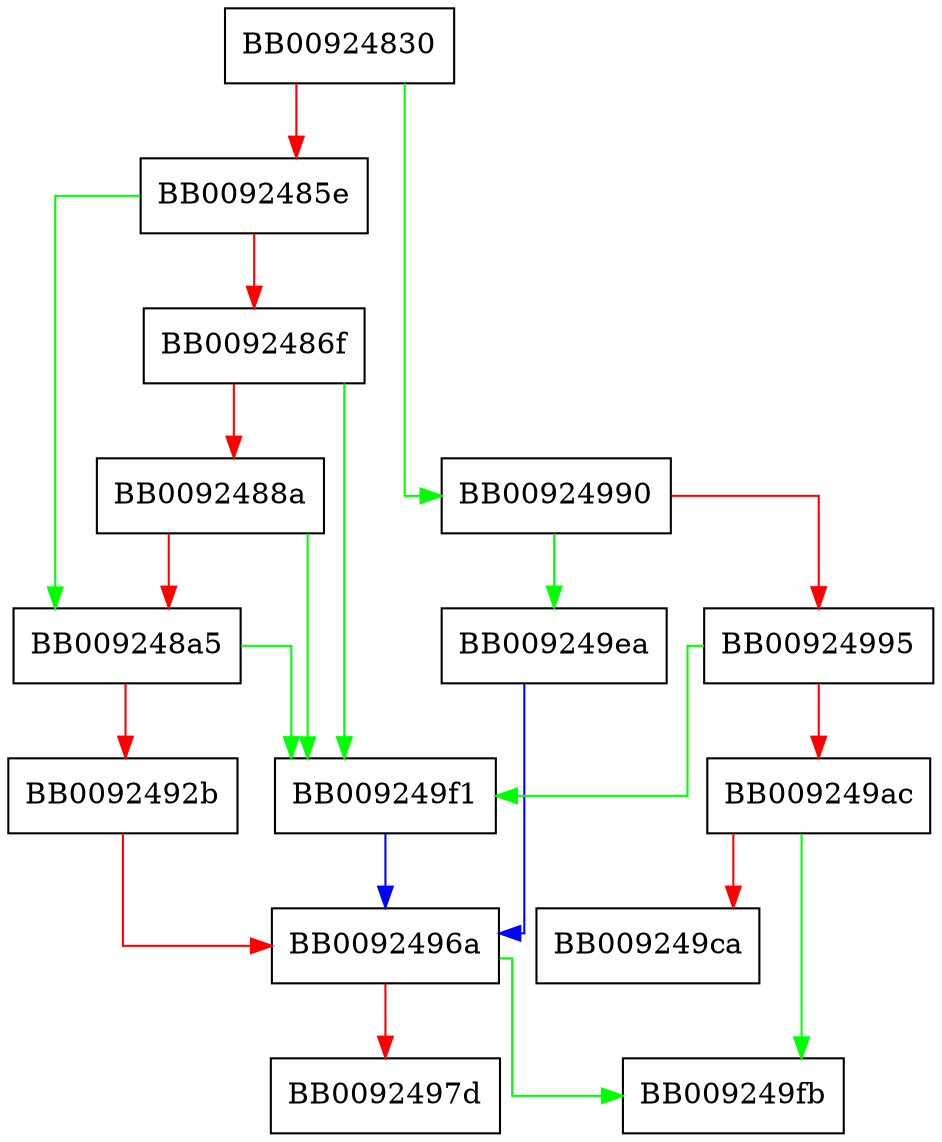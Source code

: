 digraph profil {
  node [shape="box"];
  graph [splines=ortho];
  BB00924830 -> BB00924990 [color="green"];
  BB00924830 -> BB0092485e [color="red"];
  BB0092485e -> BB009248a5 [color="green"];
  BB0092485e -> BB0092486f [color="red"];
  BB0092486f -> BB009249f1 [color="green"];
  BB0092486f -> BB0092488a [color="red"];
  BB0092488a -> BB009249f1 [color="green"];
  BB0092488a -> BB009248a5 [color="red"];
  BB009248a5 -> BB009249f1 [color="green"];
  BB009248a5 -> BB0092492b [color="red"];
  BB0092492b -> BB0092496a [color="red"];
  BB0092496a -> BB009249fb [color="green"];
  BB0092496a -> BB0092497d [color="red"];
  BB00924990 -> BB009249ea [color="green"];
  BB00924990 -> BB00924995 [color="red"];
  BB00924995 -> BB009249f1 [color="green"];
  BB00924995 -> BB009249ac [color="red"];
  BB009249ac -> BB009249fb [color="green"];
  BB009249ac -> BB009249ca [color="red"];
  BB009249ea -> BB0092496a [color="blue"];
  BB009249f1 -> BB0092496a [color="blue"];
}
